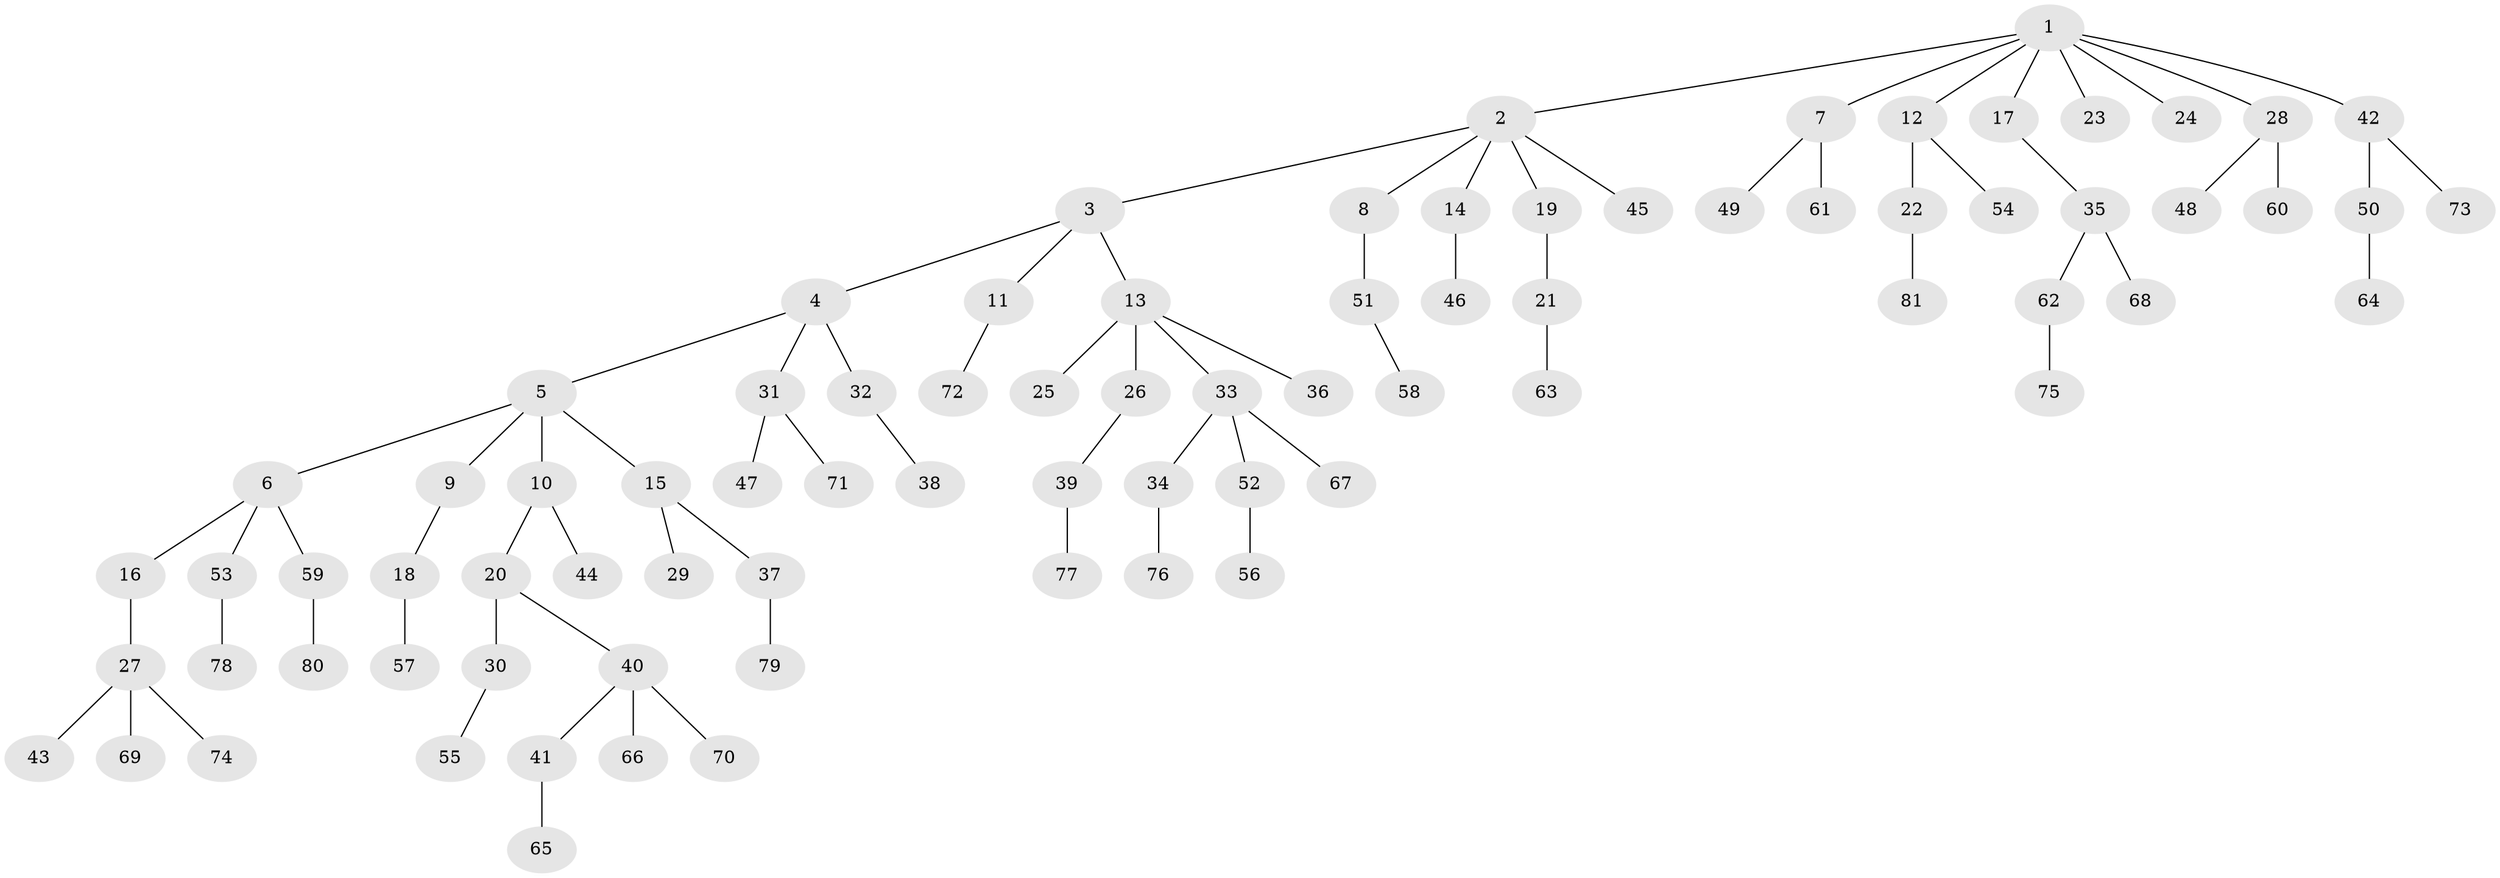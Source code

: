 // Generated by graph-tools (version 1.1) at 2025/02/03/09/25 03:02:20]
// undirected, 81 vertices, 80 edges
graph export_dot {
graph [start="1"]
  node [color=gray90,style=filled];
  1;
  2;
  3;
  4;
  5;
  6;
  7;
  8;
  9;
  10;
  11;
  12;
  13;
  14;
  15;
  16;
  17;
  18;
  19;
  20;
  21;
  22;
  23;
  24;
  25;
  26;
  27;
  28;
  29;
  30;
  31;
  32;
  33;
  34;
  35;
  36;
  37;
  38;
  39;
  40;
  41;
  42;
  43;
  44;
  45;
  46;
  47;
  48;
  49;
  50;
  51;
  52;
  53;
  54;
  55;
  56;
  57;
  58;
  59;
  60;
  61;
  62;
  63;
  64;
  65;
  66;
  67;
  68;
  69;
  70;
  71;
  72;
  73;
  74;
  75;
  76;
  77;
  78;
  79;
  80;
  81;
  1 -- 2;
  1 -- 7;
  1 -- 12;
  1 -- 17;
  1 -- 23;
  1 -- 24;
  1 -- 28;
  1 -- 42;
  2 -- 3;
  2 -- 8;
  2 -- 14;
  2 -- 19;
  2 -- 45;
  3 -- 4;
  3 -- 11;
  3 -- 13;
  4 -- 5;
  4 -- 31;
  4 -- 32;
  5 -- 6;
  5 -- 9;
  5 -- 10;
  5 -- 15;
  6 -- 16;
  6 -- 53;
  6 -- 59;
  7 -- 49;
  7 -- 61;
  8 -- 51;
  9 -- 18;
  10 -- 20;
  10 -- 44;
  11 -- 72;
  12 -- 22;
  12 -- 54;
  13 -- 25;
  13 -- 26;
  13 -- 33;
  13 -- 36;
  14 -- 46;
  15 -- 29;
  15 -- 37;
  16 -- 27;
  17 -- 35;
  18 -- 57;
  19 -- 21;
  20 -- 30;
  20 -- 40;
  21 -- 63;
  22 -- 81;
  26 -- 39;
  27 -- 43;
  27 -- 69;
  27 -- 74;
  28 -- 48;
  28 -- 60;
  30 -- 55;
  31 -- 47;
  31 -- 71;
  32 -- 38;
  33 -- 34;
  33 -- 52;
  33 -- 67;
  34 -- 76;
  35 -- 62;
  35 -- 68;
  37 -- 79;
  39 -- 77;
  40 -- 41;
  40 -- 66;
  40 -- 70;
  41 -- 65;
  42 -- 50;
  42 -- 73;
  50 -- 64;
  51 -- 58;
  52 -- 56;
  53 -- 78;
  59 -- 80;
  62 -- 75;
}
